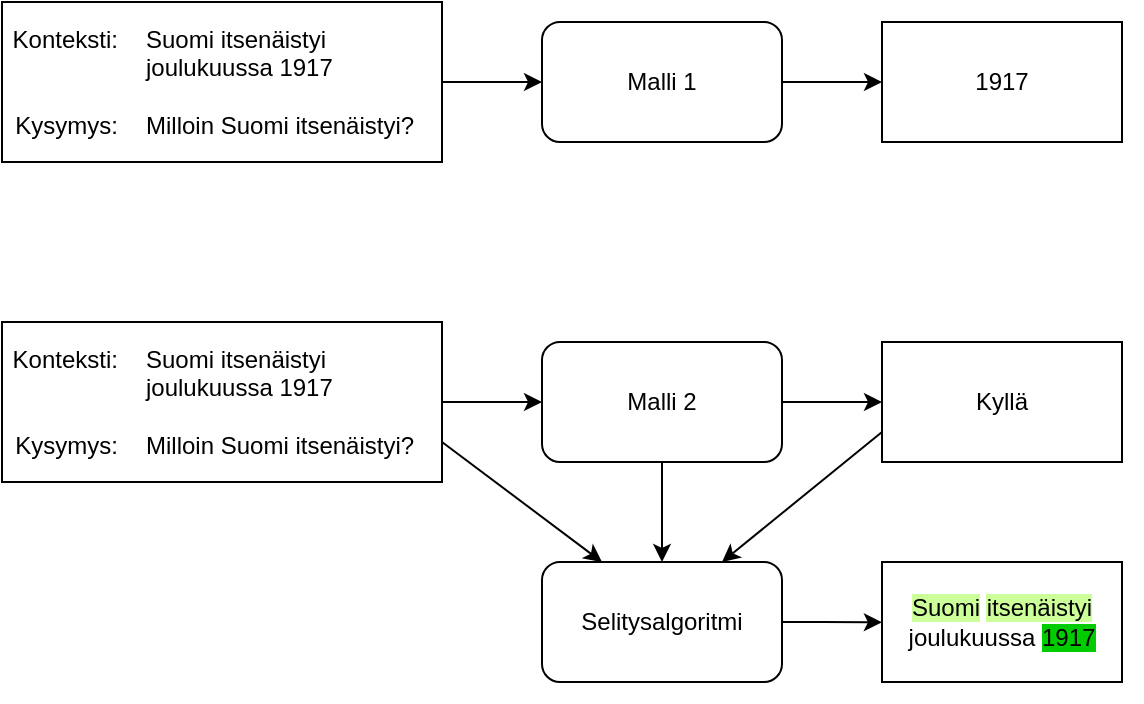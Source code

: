 <mxfile version="21.2.4" type="github">
  <diagram name="Sivu-1" id="nK2NkI7L1j9oUhS5gg74">
    <mxGraphModel dx="993" dy="528" grid="1" gridSize="10" guides="1" tooltips="1" connect="1" arrows="1" fold="1" page="1" pageScale="1" pageWidth="827" pageHeight="1169" math="0" shadow="0">
      <root>
        <mxCell id="0" />
        <mxCell id="1" parent="0" />
        <mxCell id="0G4UZZkLjuFtPUpjodqx-24" value="" style="rounded=0;whiteSpace=wrap;html=1;" vertex="1" parent="1">
          <mxGeometry x="500" y="360" width="120" height="60" as="geometry" />
        </mxCell>
        <mxCell id="0G4UZZkLjuFtPUpjodqx-6" value="" style="rounded=0;whiteSpace=wrap;html=1;" vertex="1" parent="1">
          <mxGeometry x="500" y="90" width="120" height="60" as="geometry" />
        </mxCell>
        <mxCell id="0G4UZZkLjuFtPUpjodqx-5" value="" style="rounded=0;whiteSpace=wrap;html=1;" vertex="1" parent="1">
          <mxGeometry x="60" y="80" width="220" height="80" as="geometry" />
        </mxCell>
        <mxCell id="0G4UZZkLjuFtPUpjodqx-1" value="&lt;div align=&quot;left&quot;&gt;Suomi itsenäistyi joulukuussa 1917&lt;/div&gt;&lt;div align=&quot;left&quot;&gt;&lt;br&gt;&lt;/div&gt;&lt;div align=&quot;left&quot;&gt;Milloin Suomi itsenäistyi?&lt;br&gt;&lt;/div&gt;" style="text;html=1;strokeColor=none;fillColor=none;align=left;verticalAlign=middle;whiteSpace=wrap;rounded=0;" vertex="1" parent="1">
          <mxGeometry x="130" y="80" width="140" height="80" as="geometry" />
        </mxCell>
        <mxCell id="0G4UZZkLjuFtPUpjodqx-2" value="&lt;div align=&quot;right&quot;&gt;Konteksti: &lt;br&gt;&lt;/div&gt;&lt;div align=&quot;right&quot;&gt;&lt;br&gt;&lt;/div&gt;&lt;div align=&quot;right&quot;&gt;&lt;br&gt;&lt;/div&gt;&lt;div align=&quot;right&quot;&gt;Kysymys: &lt;br&gt;&lt;/div&gt;" style="text;html=1;strokeColor=none;fillColor=none;align=right;verticalAlign=middle;whiteSpace=wrap;rounded=0;" vertex="1" parent="1">
          <mxGeometry x="60" y="80" width="60" height="80" as="geometry" />
        </mxCell>
        <mxCell id="0G4UZZkLjuFtPUpjodqx-19" style="edgeStyle=orthogonalEdgeStyle;rounded=0;orthogonalLoop=1;jettySize=auto;html=1;exitX=1;exitY=0.5;exitDx=0;exitDy=0;entryX=0;entryY=0.5;entryDx=0;entryDy=0;" edge="1" parent="1" source="0G4UZZkLjuFtPUpjodqx-3" target="0G4UZZkLjuFtPUpjodqx-6">
          <mxGeometry relative="1" as="geometry" />
        </mxCell>
        <mxCell id="0G4UZZkLjuFtPUpjodqx-3" value="Malli 1" style="rounded=1;whiteSpace=wrap;html=1;" vertex="1" parent="1">
          <mxGeometry x="330" y="90" width="120" height="60" as="geometry" />
        </mxCell>
        <mxCell id="0G4UZZkLjuFtPUpjodqx-4" value="&lt;div align=&quot;center&quot;&gt;1917&lt;/div&gt;" style="text;html=1;strokeColor=none;fillColor=none;align=center;verticalAlign=middle;whiteSpace=wrap;rounded=0;" vertex="1" parent="1">
          <mxGeometry x="520" y="80" width="80" height="80" as="geometry" />
        </mxCell>
        <mxCell id="0G4UZZkLjuFtPUpjodqx-7" value="" style="rounded=0;whiteSpace=wrap;html=1;" vertex="1" parent="1">
          <mxGeometry x="500" y="250" width="120" height="60" as="geometry" />
        </mxCell>
        <mxCell id="0G4UZZkLjuFtPUpjodqx-22" style="edgeStyle=orthogonalEdgeStyle;rounded=0;orthogonalLoop=1;jettySize=auto;html=1;entryX=0;entryY=0.5;entryDx=0;entryDy=0;" edge="1" parent="1" source="0G4UZZkLjuFtPUpjodqx-8" target="0G4UZZkLjuFtPUpjodqx-11">
          <mxGeometry relative="1" as="geometry" />
        </mxCell>
        <mxCell id="0G4UZZkLjuFtPUpjodqx-8" value="" style="rounded=0;whiteSpace=wrap;html=1;" vertex="1" parent="1">
          <mxGeometry x="60" y="240" width="220" height="80" as="geometry" />
        </mxCell>
        <mxCell id="0G4UZZkLjuFtPUpjodqx-9" value="&lt;div align=&quot;left&quot;&gt;Suomi itsenäistyi joulukuussa 1917&lt;/div&gt;&lt;div align=&quot;left&quot;&gt;&lt;br&gt;&lt;/div&gt;&lt;div align=&quot;left&quot;&gt;Milloin Suomi itsenäistyi?&lt;br&gt;&lt;/div&gt;" style="text;html=1;strokeColor=none;fillColor=none;align=left;verticalAlign=middle;whiteSpace=wrap;rounded=0;" vertex="1" parent="1">
          <mxGeometry x="130" y="240" width="140" height="80" as="geometry" />
        </mxCell>
        <mxCell id="0G4UZZkLjuFtPUpjodqx-10" value="&lt;div align=&quot;right&quot;&gt;Konteksti: &lt;br&gt;&lt;/div&gt;&lt;div align=&quot;right&quot;&gt;&lt;br&gt;&lt;/div&gt;&lt;div align=&quot;right&quot;&gt;&lt;br&gt;&lt;/div&gt;&lt;div align=&quot;right&quot;&gt;Kysymys: &lt;br&gt;&lt;/div&gt;" style="text;html=1;strokeColor=none;fillColor=none;align=right;verticalAlign=middle;whiteSpace=wrap;rounded=0;" vertex="1" parent="1">
          <mxGeometry x="60" y="240" width="60" height="80" as="geometry" />
        </mxCell>
        <mxCell id="0G4UZZkLjuFtPUpjodqx-23" style="edgeStyle=orthogonalEdgeStyle;rounded=0;orthogonalLoop=1;jettySize=auto;html=1;exitX=1;exitY=0.5;exitDx=0;exitDy=0;entryX=0;entryY=0.5;entryDx=0;entryDy=0;" edge="1" parent="1" source="0G4UZZkLjuFtPUpjodqx-11" target="0G4UZZkLjuFtPUpjodqx-7">
          <mxGeometry relative="1" as="geometry" />
        </mxCell>
        <mxCell id="0G4UZZkLjuFtPUpjodqx-11" value="Malli 2" style="rounded=1;whiteSpace=wrap;html=1;" vertex="1" parent="1">
          <mxGeometry x="330" y="250" width="120" height="60" as="geometry" />
        </mxCell>
        <mxCell id="0G4UZZkLjuFtPUpjodqx-12" value="&lt;div align=&quot;center&quot;&gt;Kyllä&lt;/div&gt;" style="text;html=1;strokeColor=none;fillColor=none;align=center;verticalAlign=middle;whiteSpace=wrap;rounded=0;" vertex="1" parent="1">
          <mxGeometry x="520" y="240" width="80" height="80" as="geometry" />
        </mxCell>
        <mxCell id="0G4UZZkLjuFtPUpjodqx-30" style="edgeStyle=orthogonalEdgeStyle;rounded=0;orthogonalLoop=1;jettySize=auto;html=1;exitX=1;exitY=0.5;exitDx=0;exitDy=0;entryX=0.071;entryY=0.502;entryDx=0;entryDy=0;entryPerimeter=0;" edge="1" parent="1" source="0G4UZZkLjuFtPUpjodqx-13" target="0G4UZZkLjuFtPUpjodqx-14">
          <mxGeometry relative="1" as="geometry" />
        </mxCell>
        <mxCell id="0G4UZZkLjuFtPUpjodqx-13" value="Selitysalgoritmi" style="rounded=1;whiteSpace=wrap;html=1;" vertex="1" parent="1">
          <mxGeometry x="330" y="360" width="120" height="60" as="geometry" />
        </mxCell>
        <mxCell id="0G4UZZkLjuFtPUpjodqx-14" value="&lt;div align=&quot;center&quot;&gt;&lt;span style=&quot;background-color: rgb(204, 255, 153);&quot;&gt;Suomi&lt;/span&gt; &lt;span style=&quot;background-color: rgb(204, 255, 153);&quot;&gt;itsenäistyi&lt;/span&gt; joulukuussa &lt;span style=&quot;background-color: rgb(0, 204, 0);&quot;&gt;1917&lt;/span&gt;&lt;/div&gt;" style="text;html=1;strokeColor=none;fillColor=none;align=center;verticalAlign=middle;whiteSpace=wrap;rounded=0;" vertex="1" parent="1">
          <mxGeometry x="490" y="350" width="140" height="80" as="geometry" />
        </mxCell>
        <mxCell id="0G4UZZkLjuFtPUpjodqx-18" value="" style="endArrow=classic;html=1;rounded=0;exitX=1;exitY=0.5;exitDx=0;exitDy=0;" edge="1" parent="1" source="0G4UZZkLjuFtPUpjodqx-5">
          <mxGeometry width="50" height="50" relative="1" as="geometry">
            <mxPoint x="310" y="170" as="sourcePoint" />
            <mxPoint x="330" y="120" as="targetPoint" />
          </mxGeometry>
        </mxCell>
        <mxCell id="0G4UZZkLjuFtPUpjodqx-25" value="" style="endArrow=classic;html=1;rounded=0;exitX=0.5;exitY=1;exitDx=0;exitDy=0;entryX=0.5;entryY=0;entryDx=0;entryDy=0;" edge="1" parent="1" source="0G4UZZkLjuFtPUpjodqx-11" target="0G4UZZkLjuFtPUpjodqx-13">
          <mxGeometry width="50" height="50" relative="1" as="geometry">
            <mxPoint x="310" y="400" as="sourcePoint" />
            <mxPoint x="360" y="350" as="targetPoint" />
          </mxGeometry>
        </mxCell>
        <mxCell id="0G4UZZkLjuFtPUpjodqx-26" value="" style="endArrow=classic;html=1;rounded=0;exitX=1;exitY=0.75;exitDx=0;exitDy=0;entryX=0.25;entryY=0;entryDx=0;entryDy=0;" edge="1" parent="1" source="0G4UZZkLjuFtPUpjodqx-8" target="0G4UZZkLjuFtPUpjodqx-13">
          <mxGeometry width="50" height="50" relative="1" as="geometry">
            <mxPoint x="310" y="400" as="sourcePoint" />
            <mxPoint x="360" y="350" as="targetPoint" />
          </mxGeometry>
        </mxCell>
        <mxCell id="0G4UZZkLjuFtPUpjodqx-27" value="" style="endArrow=classic;html=1;rounded=0;exitX=0;exitY=0.75;exitDx=0;exitDy=0;entryX=0.75;entryY=0;entryDx=0;entryDy=0;" edge="1" parent="1" source="0G4UZZkLjuFtPUpjodqx-7" target="0G4UZZkLjuFtPUpjodqx-13">
          <mxGeometry width="50" height="50" relative="1" as="geometry">
            <mxPoint x="310" y="400" as="sourcePoint" />
            <mxPoint x="360" y="350" as="targetPoint" />
          </mxGeometry>
        </mxCell>
      </root>
    </mxGraphModel>
  </diagram>
</mxfile>
